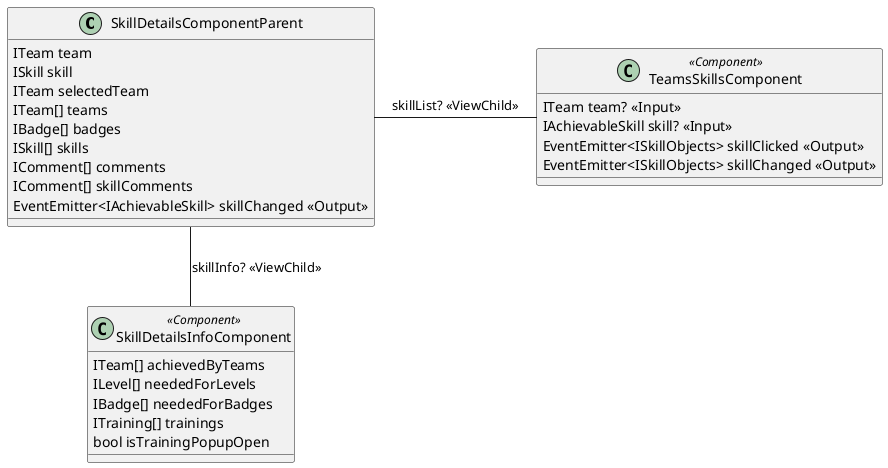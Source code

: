 @startuml
' SPDX-FileCopyrightText: the TeamDojo authors
' SPDX-License-Identifier: Apache-2.0

class SkillDetailsComponentParent {
    ITeam team
    ISkill skill
    ITeam selectedTeam
    ITeam[] teams
    IBadge[] badges
    ISkill[] skills
    IComment[] comments
    IComment[] skillComments
    EventEmitter<IAchievableSkill> skillChanged <<Output>>
}

class TeamsSkillsComponent <<Component>> {
    ITeam team? <<Input>>
    IAchievableSkill skill? <<Input>>
    EventEmitter<ISkillObjects> skillClicked <<Output>>
    EventEmitter<ISkillObjects> skillChanged <<Output>>
}

SkillDetailsComponentParent - TeamsSkillsComponent: skillList? <<ViewChild>>

class SkillDetailsInfoComponent <<Component>> {
    ITeam[] achievedByTeams
    ILevel[] neededForLevels
    IBadge[] neededForBadges
    ITraining[] trainings
    bool isTrainingPopupOpen
}

SkillDetailsComponentParent -- SkillDetailsInfoComponent : skillInfo? <<ViewChild>>

@enduml
